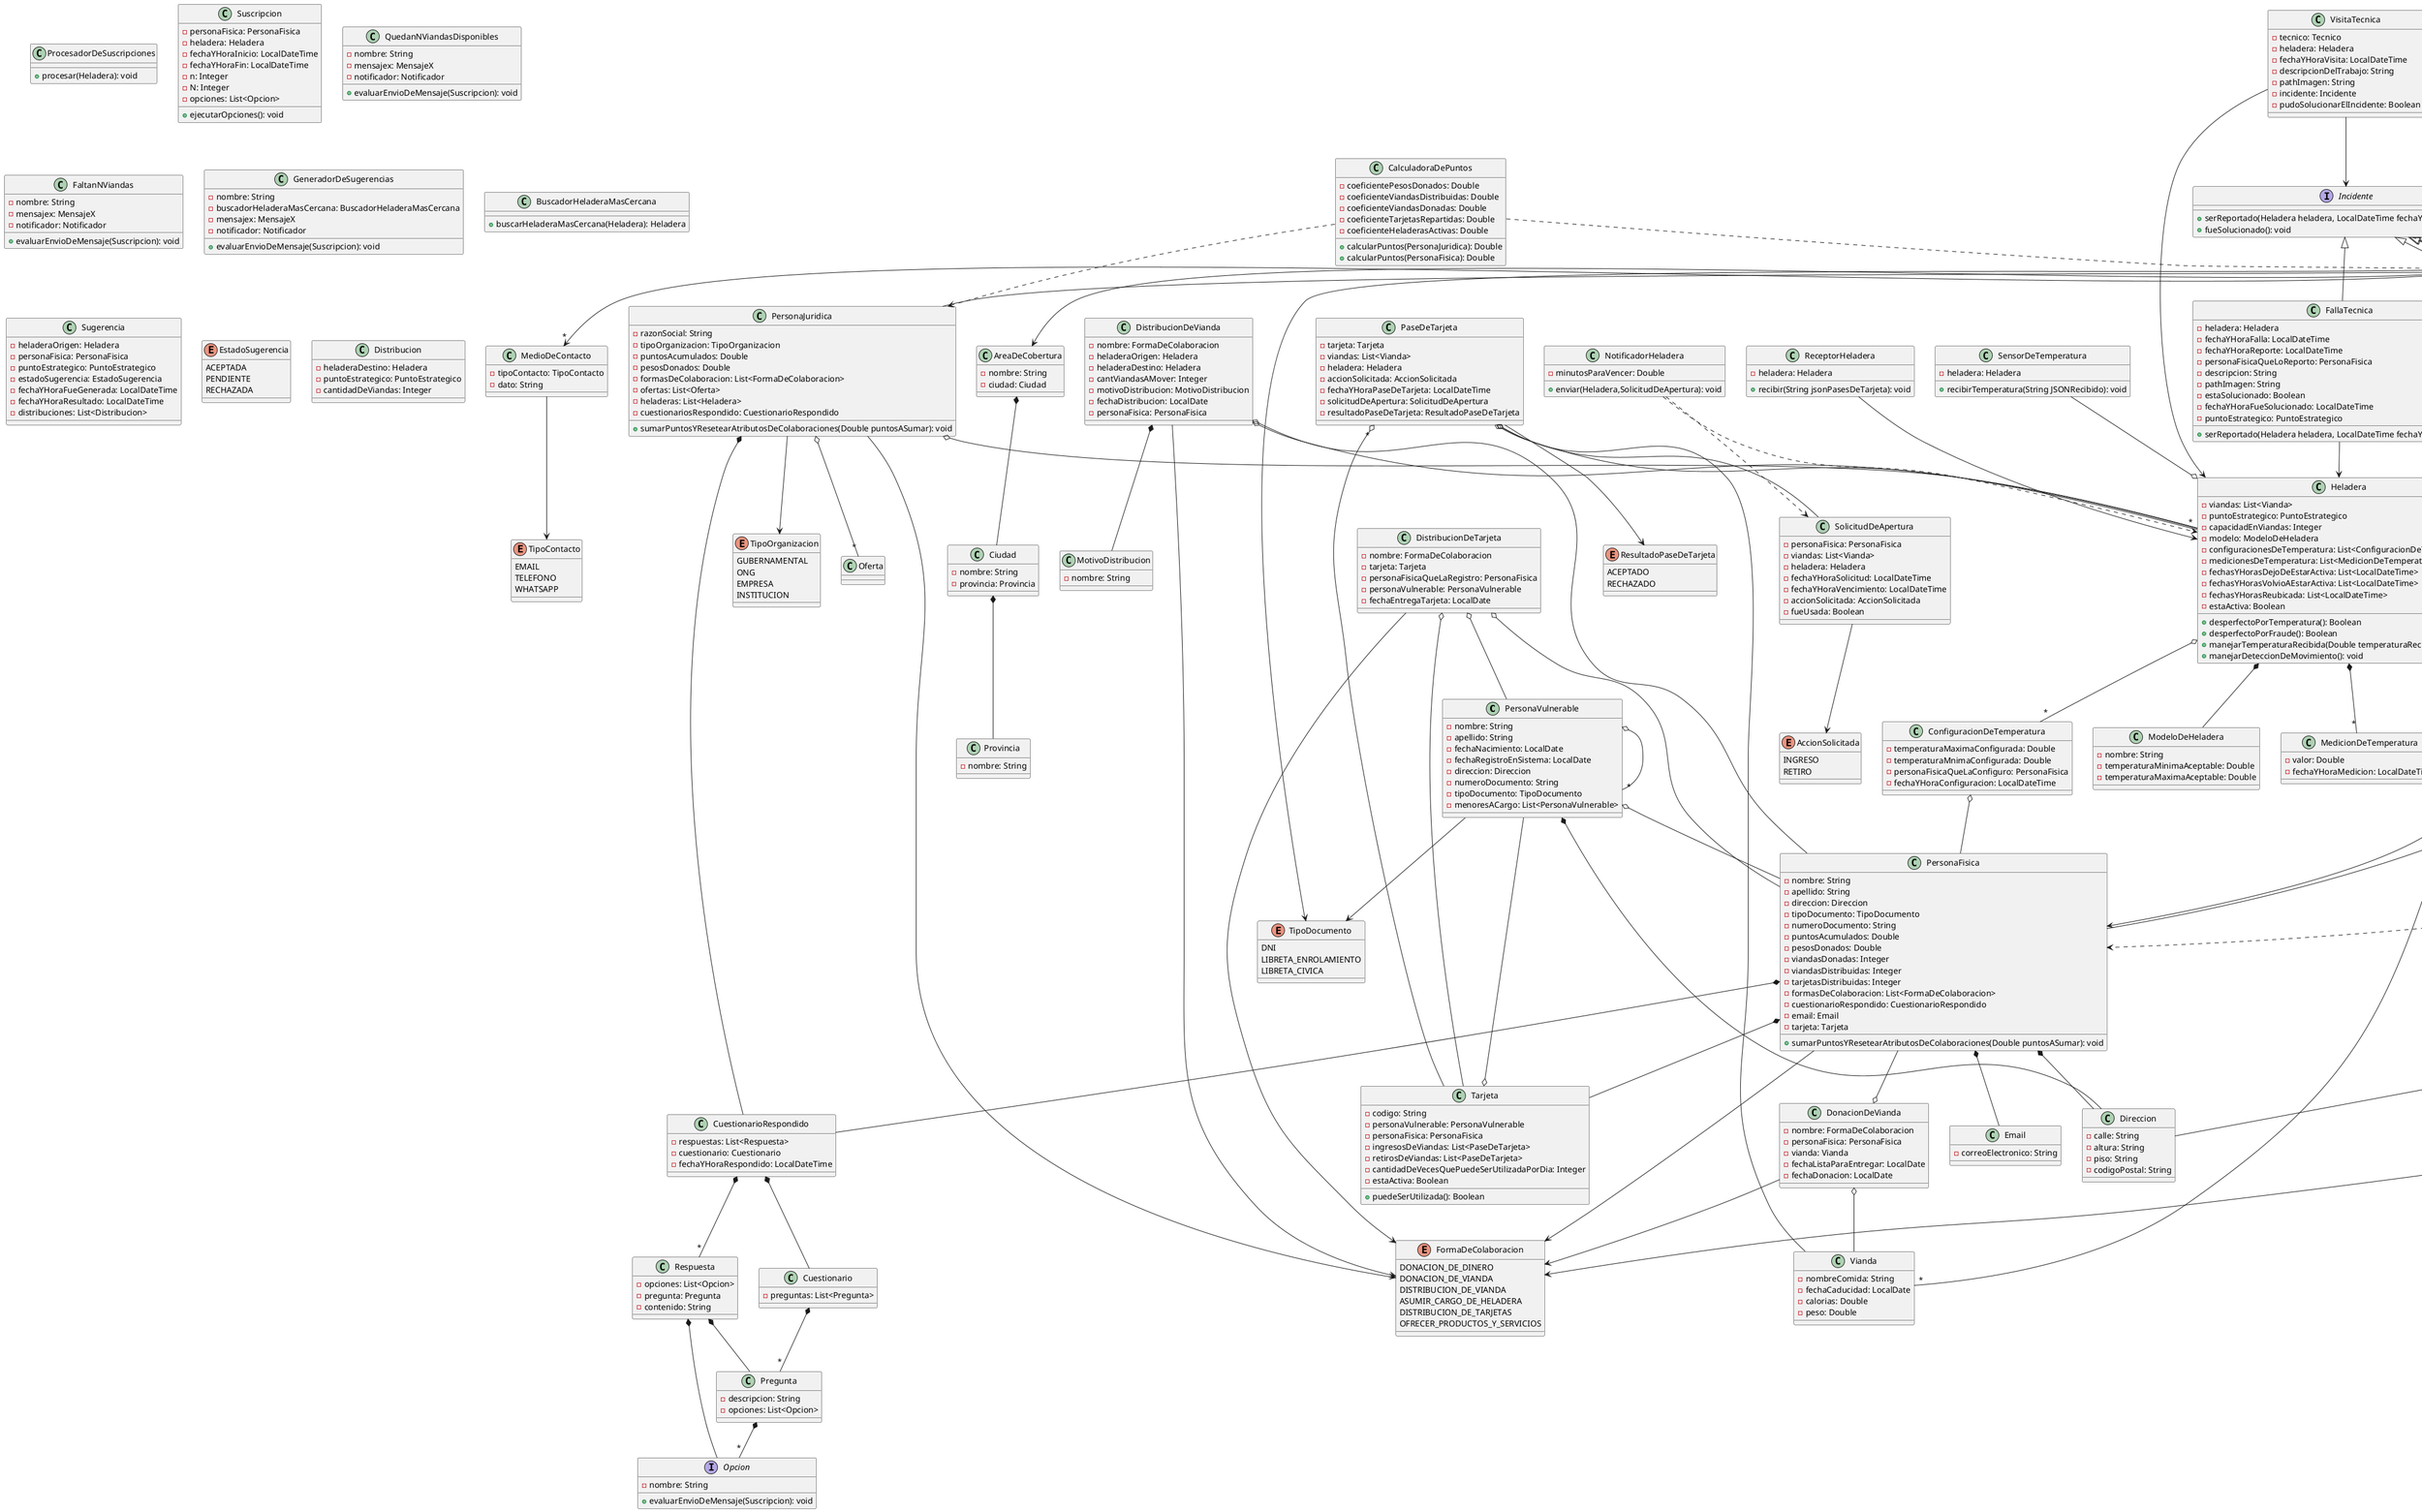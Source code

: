 @startuml

PersonaVulnerable --> TipoDocumento
Heladera *-- PuntoEstrategico
PuntoEstrategico *-- Direccion
Heladera o-- "*" Vianda
DonacionDeVianda o-- Vianda
PersonaFisica --o DonacionDeVianda
PersonaJuridica o-- "*" Heladera

PersonaFisica --> FormaDeColaboracion
PersonaJuridica --> FormaDeColaboracion
DonacionDeDinero --> FormaDeColaboracion
DistribucionDeVianda --> FormaDeColaboracion
DonacionDeVianda --> FormaDeColaboracion

PersonaFisica *-- CuestionarioRespondido
PersonaJuridica *-- CuestionarioRespondido
CuestionarioRespondido *-- Cuestionario
CuestionarioRespondido *-- "*" Respuesta
Cuestionario *-- "*" Pregunta
Respuesta *-- Pregunta
Respuesta *-- Opcion
Pregunta *-- "*" Opcion

PersonaFisica *-- Direccion

PersonaVulnerable *-- Direccion
PersonaVulnerable o-- "*" PersonaVulnerable

DonacionDeDinero o-- PersonaFisica
DonacionDeDinero o-- PersonaJuridica

DistribucionDeVianda o-- Heladera
DistribucionDeVianda *-- MotivoDistribucion
DistribucionDeVianda o-- PersonaFisica

PersonaJuridica --> TipoOrganizacion
PersonaJuridica o-- "*" Oferta

PersonaFisica *-- Email
PersonaFisica *-- Tarjeta

class PersonaFisica {
 -nombre: String
 -apellido: String
 -direccion: Direccion
 -tipoDocumento: TipoDocumento
 -numeroDocumento: String
 -puntosAcumulados: Double
 -pesosDonados: Double
 -viandasDonadas: Integer
 -viandasDistribuidas: Integer
 -tarjetasDistribuidas: Integer
 -formasDeColaboracion: List<FormaDeColaboracion>
 -cuestionarioRespondido: CuestionarioRespondido
 -email: Email
 -tarjeta: Tarjeta
 +sumarPuntosYResetearAtributosDeColaboraciones(Double puntosASumar): void
}

class PersonaJuridica {
 -razonSocial: String
 -tipoOrganizacion: TipoOrganizacion
 -puntosAcumulados: Double
 -pesosDonados: Double
 -formasDeColaboracion: List<FormaDeColaboracion>
 -ofertas: List<Oferta>
 -heladeras: List<Heladera>
 -cuestionariosRespondido: CuestionarioRespondido
 +sumarPuntosYResetearAtributosDeColaboraciones(Double puntosASumar): void
}

enum TipoOrganizacion {
 GUBERNAMENTAL
 ONG
 EMPRESA
 INSTITUCION
}

enum FormaDeColaboracion {
 DONACION_DE_DINERO
 DONACION_DE_VIANDA
 DISTRIBUCION_DE_VIANDA
 ASUMIR_CARGO_DE_HELADERA
 DISTRIBUCION_DE_TARJETAS
 OFRECER_PRODUCTOS_Y_SERVICIOS
}

class CuestionarioRespondido {
 -respuestas: List<Respuesta>
 -cuestionario: Cuestionario
 -fechaYHoraRespondido: LocalDateTime
}

class Cuestionario{
 -preguntas: List<Pregunta>
}

class Respuesta{
 -opciones: List<Opcion>
 -pregunta: Pregunta
 -contenido: String
}

class Pregunta{
 -descripcion: String
 -opciones: List<Opcion>
}

class Opcion{
 -nombre: String
}

class Email {
 -correoElectronico: String
}

class DonacionDeDinero{
 -nombre: FormaDeColaboracion
 -personaFisica: PersonaFisica
 -personaJuridica: PersonaJuridica
 -fechaDonacion: LocalDate
 -monto: Double
 -frecuenciaEnDias: Integer
}

class DistribucionDeVianda{
 -nombre: FormaDeColaboracion
 -heladeraOrigen: Heladera
 -heladeraDestino: Heladera
 -cantViandasAMover: Integer
 -motivoDistribucion: MotivoDistribucion
 -fechaDistribucion: LocalDate
 -personaFisica: PersonaFisica
}

class MotivoDistribucion{
 -nombre: String
}

class PersonaVulnerable {
 -nombre: String
 -apellido: String
 -fechaNacimiento: LocalDate
 -fechaRegistroEnSistema: LocalDate
 -direccion: Direccion
 -numeroDocumento: String
 -tipoDocumento: TipoDocumento
 -menoresACargo: List<PersonaVulnerable>
}

enum TipoDocumento{
 DNI
 LIBRETA_ENROLAMIENTO
 LIBRETA_CIVICA
}

class Direccion{
 -calle: String
 -altura: String
 -piso: String
 -codigoPostal: String
}

class ProcesadorDeSuscripciones{
 +procesar(Heladera): void
}

class Suscripcion{
 -personaFisica: PersonaFisica
 -heladera: Heladera
 -fechaYHoraInicio: LocalDateTime
 -fechaYHoraFin: LocalDateTime
 -n: Integer
 -N: Integer
 -opciones: List<Opcion>
 +ejecutarOpciones(): void
}

interface Opcion{
 +evaluarEnvioDeMensaje(Suscripcion): void
}

class QuedanNViandasDisponibles{
 -nombre: String
 -mensajex: MensajeX
 -notificador: Notificador
 +evaluarEnvioDeMensaje(Suscripcion): void
}

class FaltanNViandas{
 -nombre: String
 -mensajex: MensajeX
 -notificador: Notificador
 +evaluarEnvioDeMensaje(Suscripcion): void
}

class GeneradorDeSugerencias{
 -nombre: String
 -buscadorHeladeraMasCercana: BuscadorHeladeraMasCercana
 -mensajex: MensajeX
 -notificador: Notificador
 +evaluarEnvioDeMensaje(Suscripcion): void
}

class BuscadorHeladeraMasCercana{
 +buscarHeladeraMasCercana(Heladera): Heladera
}

class Sugerencia{
 -heladeraOrigen: Heladera
 -personaFisica: PersonaFisica
 -puntoEstrategico: PuntoEstrategico
 -estadoSugerencia: EstadoSugerencia
 -fechaYHoraFueGenerada: LocalDateTime
 -fechaYHoraResultado: LocalDateTime
 -distribuciones: List<Distribucion>
}

enum EstadoSugerencia{
 ACEPTADA
 PENDIENTE
 RECHAZADA
}

class Distribucion{
 -heladeraDestino: Heladera
 -puntoEstrategico: PuntoEstrategico
 -cantidadDeViandas: Integer
}

Heladera *-- ModeloDeHeladera
Heladera *-- "*" MedicionDeTemperatura
Heladera o-- "*" ConfiguracionDeTemperatura
Heladera o-- "*" Alerta
Alerta *-- PuntoEstrategico

class Heladera{
 -viandas: List<Vianda>
 -puntoEstrategico: PuntoEstrategico
 -capacidadEnViandas: Integer
 -modelo: ModeloDeHeladera
 -configuracionesDeTemperatura: List<ConfiguracionDeTemperatura>
 -medicionesDeTemperatura: List<MedicionDeTemperatura>
 -fechasYHorasDejoDeEstarActiva: List<LocalDateTime>
 -fechasYHorasVolvioAEstarActiva: List<LocalDateTime>
 -fechasYHorasReubicada: List<LocalDateTime>
 -estaActiva: Boolean
 +desperfectoPorTemperatura(): Boolean
 +desperfectoPorFraude(): Boolean
 +manejarTemperaturaRecibida(Double temperaturaRecibida): void
 +manejarDeteccionDeMovimiento(): void
}

class PuntoEstrategico {
 -nombre: String
 -latitud: String
 -longitud: String
 -direccion: Direccion
}

class DonacionDeVianda {
 -nombre: FormaDeColaboracion
 -personaFisica: PersonaFisica
 -vianda: Vianda
 -fechaListaParaEntregar: LocalDate
 -fechaDonacion: LocalDate
}

class Vianda {
 -nombreComida: String
 -fechaCaducidad: LocalDate
 -calorias: Double
 -peso: Double
}

DistribucionDeTarjeta --> FormaDeColaboracion
DistribucionDeTarjeta o-- Tarjeta
DistribucionDeTarjeta o-- PersonaFisica
DistribucionDeTarjeta o-- PersonaVulnerable
PersonaVulnerable o-- PersonaFisica

class DistribucionDeTarjeta {
 -nombre: FormaDeColaboracion
 -tarjeta: Tarjeta
 -personaFisicaQueLaRegistro: PersonaFisica
 -personaVulnerable: PersonaVulnerable
 -fechaEntregaTarjeta: LocalDate
}

Tarjeta o-- PersonaVulnerable

class Tarjeta {
 -codigo: String
 -personaVulnerable: PersonaVulnerable
 -personaFisica: PersonaFisica
 -ingresosDeViandas: List<PaseDeTarjeta>
 -retirosDeViandas: List<PaseDeTarjeta>
 -cantidadDeVecesQuePuedeSerUtilizadaPorDia: Integer
 -estaActiva: Boolean
 +puedeSerUtilizada(): Boolean
}

PaseDeTarjeta "*" o-- Tarjeta
PaseDeTarjeta o-- Vianda
PaseDeTarjeta o-- Heladera

class SolicitudDeApertura{
 -personaFisica: PersonaFisica
 -viandas: List<Vianda>
 -heladera: Heladera
 -fechaYHoraSolicitud: LocalDateTime
 -fechaYHoraVencimiento: LocalDateTime
 -accionSolicitada: AccionSolicitada
 -fueUsada: Boolean
}

SolicitudDeApertura --> AccionSolicitada

enum AccionSolicitada{
 INGRESO
 RETIRO
}

PaseDeTarjeta o-- SolicitudDeApertura

class PaseDeTarjeta{
 -tarjeta: Tarjeta
 -viandas: List<Vianda>
 -heladera: Heladera
 -accionSolicitada: AccionSolicitada
 -fechaYHoraPaseDeTarjeta: LocalDateTime
 -solicitudDeApertura: SolicitudDeApertura
 -resultadoPaseDeTarjeta: ResultadoPaseDeTarjeta
}

PaseDeTarjeta --> ResultadoPaseDeTarjeta

enum ResultadoPaseDeTarjeta{
 ACEPTADO
 RECHAZADO
}

NotificadorHeladera ..> Heladera
NotificadorHeladera ..> SolicitudDeApertura

class NotificadorHeladera{
 -minutosParaVencer: Double
 +enviar(Heladera,SolicitudDeApertura): void
}

ReceptorHeladera --> Heladera

class ReceptorHeladera{
 -heladera: Heladera
 +recibir(String jsonPasesDeTarjeta): void
}

ConfiguracionDeTemperatura o-- PersonaFisica

class ConfiguracionDeTemperatura {
 -temperaturaMaximaConfigurada: Double
 -temperaturaMnimaConfigurada: Double
 -personaFisicaQueLaConfiguro: PersonaFisica
 -fechaYHoraConfiguracion: LocalDateTime
}

class ModeloDeHeladera{
 -nombre: String
 -temperaturaMinimaAceptable: Double
 -temperaturaMaximaAceptable: Double
}

class MedicionDeTemperatura{
 -valor: Double
 -fechaYHoraMedicion: LocalDateTime
}

AlertaPorTemperatura --> Heladera
AlertaPorTemperatura --> PuntoEstrategico

class AlertaPorTemperatura{
 -fechaYHora: LocalDateTime
 -puntoEstrategico: PuntoEstrategico
 -heladera: Heladera
 -valorFueraDeRango: Double
 -temperaturaMinimaAceptable: Double
 -temperaturaMaximaAceptable: Double
 -estaSolucionado: Boolean
 -fechaYHoraFueSolucionado: LocalDateTime
 +serReportado(Heladera heladera, LocalDateTime fechaYHoraReporte): void
}

AlertaPorFraude --> Heladera
AlertaPorFraude --> PuntoEstrategico

class AlertaPorFraude{
 -fechaYHora: LocalDateTime
 -puntoEstrategico: PuntoEstrategico
 -heladera: Heladera
 -estaSolucionado: Boolean
 -fechaYHoraFueSolucionado: LocalDateTime
 +serReportado(Heladera heladera, LocalDateTime fechaYHoraReporte): void
}

AlertaPorFallaConexion --> Heladera
AlertaPorFallaConexion --> PuntoEstrategico

class AlertaPorFallaConexion{
 -fechaYHora: LocalDateTime
 -puntoEstrategico: PuntoEstrategico
 -heladera: Heladera
 -estaSolucionado: Boolean
 -fechaYHoraFueSolucionado: LocalDateTime
 +serReportado(Heladera heladera, LocalDateTime fechaYHoraReporte): void
}

FallaTecnica --> Heladera
FallaTecnica --> PersonaFisica
FallaTecnica --> PuntoEstrategico

class FallaTecnica{
 -heladera: Heladera
 -fechaYHoraFalla: LocalDateTime
 -fechaYHoraReporte: LocalDateTime
 -personaFisicaQueLoReporto: PersonaFisica
 -descripcion: String
 -pathImagen: String
 -estaSolucionado: Boolean
 -fechaYHoraFueSolucionado: LocalDateTime
 -puntoEstrategico: PuntoEstrategico
 +serReportado(Heladera heladera, LocalDateTime fechaYHoraFalla): void
}

Incidente <|-- AlertaPorTemperatura
Incidente <|-- AlertaPorFraude
Incidente <|-- AlertaPorFallaConexion
Incidente <|-- FallaTecnica
Incidente ..> Heladera

interface Incidente{
 +serReportado(Heladera heladera, LocalDateTime fechaYHoraReporte): void
 +fueSolucionado(): void
}

SensorDeTemperatura --o Heladera

class SensorDeTemperatura{
 -heladera: Heladera
 +recibirTemperatura(String JSONRecibido): void
}

SensorDeMovimiento --o Heladera

class SensorDeMovimiento{
 -heladera: Heladera
 +recibirDeteccionDeMovimiento(): void
}

CalculadoraTecnicoMasCercano ..> PuntoEstrategico

class CalculadoraTecnicoMasCercano{
 +buscarTecnicoMasCercano(PuntoEstrategico puntoEstrategico): Tecnico
}

VisitaTecnica --> Tecnico
VisitaTecnica --> Heladera
VisitaTecnica --> Incidente

class VisitaTecnica{
 -tecnico: Tecnico
 -heladera: Heladera
 -fechaYHoraVisita: LocalDateTime
 -descripcionDelTrabajo: String
 -pathImagen: String
 -incidente: Incidente
 -pudoSolucionarElIncidente: Boolean
}

CronReportes *-- "*" GenerarPDF

GenerarPDF <|-- GenerarPDFFallaTecnica
GenerarPDF <|-- GenerarPDFViandas
GenerarPDF <|-- GenerarPDFDonacionDeViandas

class CronReportes{
 -scheduler: ScheduledExecutorService
 -generadoresPDF: List<GenerarPDF>
 -frecuenciaDeEjecucionEnDias: Integer
 +realizarReporte(): void
}

interface GenerarPDF{
 +reportar(): void
}

GenerarPDFFallaTecnica --> PDFBox

class GenerarPDFFallaTecnica{
 -pdfbox: PDFBox
 +reportar(): void
}

GenerarPDFViandas --> PDFBox

class GenerarPDFViandas{
 -pdfbox: PDFBox
 +reportar(): void
}

GenerarPDFDonacionDeViandas --> PDFBox

class GenerarPDFDonacionDeViandas{
 -pdfbox: PDFBox
 +reportar(): void
}

class PDFBox{
 +generarPDF(): void
}

AreaDeCobertura *-- Ciudad
Ciudad *-- Provincia

Tecnico --> TipoDocumento
Tecnico --> "*" MedioDeContacto
Tecnico --> AreaDeCobertura

class Tecnico{
 -nombre: String
 -apellido: String
 -numeroDocumento: String
 -tipoDocumento: TipoDocumento
 -cuil: String
 -mediosDeContacto: List<MedioDeContacto>
 -areaDeCobertura: AreaDeCobertura
}

MedioDeContacto --> TipoContacto

class MedioDeContacto{
 -tipoContacto: TipoContacto
 -dato: String
}

enum TipoContacto{
 EMAIL
 TELEFONO
 WHATSAPP
}

class AreaDeCobertura{
 -nombre: String
 -ciudad: Ciudad
}

class Ciudad {
 -nombre: String
 -provincia: Provincia
}

class Provincia {
 -nombre: String
}

Broker --> Receptor
Receptor --> ReceptorMovimiento
Receptor --> ReceptorTemperatura
Receptor --> ReceptorPaseDeTarjeta

class Broker{
 +main(String[] args): void
}

class Receptor{
 -receptorTemperatura: ReceptorTemperatura
 -receptorMovimiento: ReceptorMovimiento
 -receptorPaseDeTarjeta: ReceptorPaseDeTarjeta
 +messageArrived(String topic, MqttMessage mqttMessage): void
}

class ReceptorTemperatura{
 +recibir(Long id, Double valorTemperatura): void
}

class ReceptorMovimiento{
 +recibir(Long id): void
}

class ReceptorPaseDeTarjeta{
 +recibir(String[] mensaje): void
}

SolicitudDePuntosDeColocacion *-- AdapterAPI
AdapterAPI <|.. AdapterConcretoAPI
AdapterConcretoAPI *-- APIAdaptada

class SolicitudDePuntosDeColocacion{
 -adapterAPI: AdapterAPI
 +solicitarPuntosDeColocacion(String latitud, String longitud, Double radioEnKM): List<PuntoEstrategico>
}

interface AdapterAPI{
 +solicitarPuntosDeColocacion(String latitud, String longitud, Double radioEnKM): List<PuntoEstrategico>
}

class AdapterConcretoAPI{
 -apiAdaptada: APIAdaptada
 +solicitarPuntosDeColocacion(String latitud, String longitud, Double radioEnKM): List<PuntoEstrategico>
}

class APIAdaptada{
 +solicitarPuntosDeColocacion(String latitud, String longitud, Double radioEnKM): List<PuntoEstrategico>
}

CalculadoraDePuntos ..> PersonaJuridica
CalculadoraDePuntos ..> PersonaFisica

class CalculadoraDePuntos{
 -coeficientePesosDonados: Double
 -coeficienteViandasDistribuidas: Double
 -coeficienteViandasDonadas: Double
 -coeficienteTarjetasRepartidas: Double
 -coeficienteHeladerasActivas: Double
 +calcularPuntos(PersonaJuridica): Double
 +calcularPuntos(PersonaFisica): Double
}

@enduml